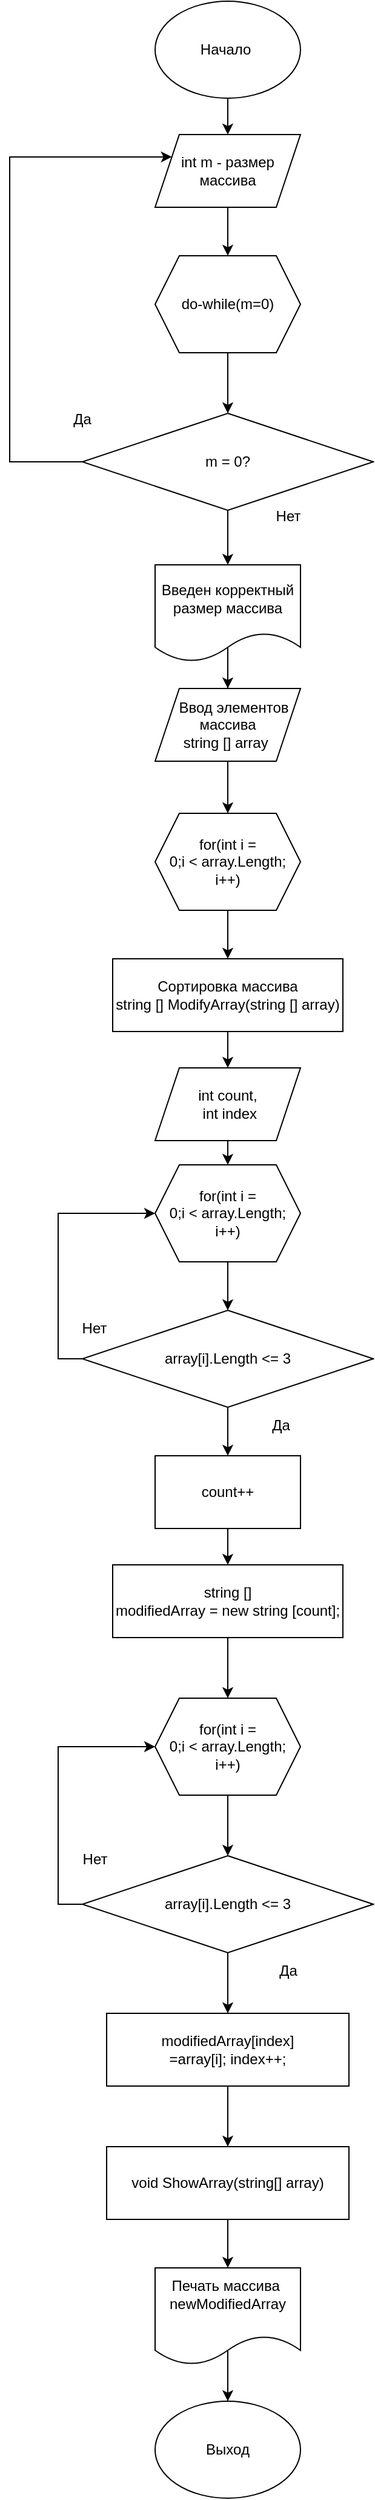 <mxfile version="21.5.2" type="device">
  <diagram id="EQ0TPSSXY2gjKa3N4Y1T" name="Страница 1">
    <mxGraphModel dx="1434" dy="2966" grid="1" gridSize="10" guides="1" tooltips="1" connect="1" arrows="1" fold="1" page="1" pageScale="1" pageWidth="827" pageHeight="1169" math="0" shadow="0">
      <root>
        <mxCell id="0" />
        <mxCell id="1" parent="0" />
        <mxCell id="clcD1z0pNUqVsg-q1duk-6" style="edgeStyle=orthogonalEdgeStyle;rounded=0;orthogonalLoop=1;jettySize=auto;html=1;exitX=0.5;exitY=1;exitDx=0;exitDy=0;entryX=0.5;entryY=0;entryDx=0;entryDy=0;" parent="1" source="clcD1z0pNUqVsg-q1duk-2" target="clcD1z0pNUqVsg-q1duk-3" edge="1">
          <mxGeometry relative="1" as="geometry" />
        </mxCell>
        <mxCell id="clcD1z0pNUqVsg-q1duk-2" value="Начало&amp;nbsp;" style="ellipse;whiteSpace=wrap;html=1;" parent="1" vertex="1">
          <mxGeometry x="340" y="-2320" width="120" height="80" as="geometry" />
        </mxCell>
        <mxCell id="clcD1z0pNUqVsg-q1duk-7" style="edgeStyle=orthogonalEdgeStyle;rounded=0;orthogonalLoop=1;jettySize=auto;html=1;exitX=0.5;exitY=1;exitDx=0;exitDy=0;" parent="1" source="clcD1z0pNUqVsg-q1duk-3" edge="1">
          <mxGeometry relative="1" as="geometry">
            <mxPoint x="400" y="-2110" as="targetPoint" />
          </mxGeometry>
        </mxCell>
        <mxCell id="clcD1z0pNUqVsg-q1duk-3" value="int m - размер массива" style="shape=parallelogram;perimeter=parallelogramPerimeter;whiteSpace=wrap;html=1;fixedSize=1;" parent="1" vertex="1">
          <mxGeometry x="340" y="-2210" width="120" height="60" as="geometry" />
        </mxCell>
        <mxCell id="clcD1z0pNUqVsg-q1duk-5" style="edgeStyle=orthogonalEdgeStyle;rounded=0;orthogonalLoop=1;jettySize=auto;html=1;entryX=0;entryY=0.25;entryDx=0;entryDy=0;exitX=0;exitY=0.5;exitDx=0;exitDy=0;" parent="1" source="clcD1z0pNUqVsg-q1duk-4" target="clcD1z0pNUqVsg-q1duk-3" edge="1">
          <mxGeometry relative="1" as="geometry">
            <Array as="points">
              <mxPoint x="220" y="-1940" />
              <mxPoint x="220" y="-2191" />
            </Array>
          </mxGeometry>
        </mxCell>
        <mxCell id="clcD1z0pNUqVsg-q1duk-12" style="edgeStyle=orthogonalEdgeStyle;rounded=0;orthogonalLoop=1;jettySize=auto;html=1;entryX=0.5;entryY=0;entryDx=0;entryDy=0;" parent="1" source="clcD1z0pNUqVsg-q1duk-4" target="PJJgVW1EZuHicYQxKKJb-5" edge="1">
          <mxGeometry relative="1" as="geometry">
            <mxPoint x="400" y="-1790" as="targetPoint" />
          </mxGeometry>
        </mxCell>
        <mxCell id="clcD1z0pNUqVsg-q1duk-4" value="m = 0?" style="rhombus;whiteSpace=wrap;html=1;" parent="1" vertex="1">
          <mxGeometry x="280" y="-1980" width="240" height="80" as="geometry" />
        </mxCell>
        <mxCell id="clcD1z0pNUqVsg-q1duk-8" value="Да" style="text;html=1;strokeColor=none;fillColor=none;align=center;verticalAlign=middle;whiteSpace=wrap;rounded=0;" parent="1" vertex="1">
          <mxGeometry x="250" y="-1990" width="60" height="30" as="geometry" />
        </mxCell>
        <mxCell id="clcD1z0pNUqVsg-q1duk-9" value="Нет" style="text;html=1;strokeColor=none;fillColor=none;align=center;verticalAlign=middle;whiteSpace=wrap;rounded=0;" parent="1" vertex="1">
          <mxGeometry x="420" y="-1910" width="60" height="30" as="geometry" />
        </mxCell>
        <mxCell id="clcD1z0pNUqVsg-q1duk-14" style="edgeStyle=orthogonalEdgeStyle;rounded=0;orthogonalLoop=1;jettySize=auto;html=1;exitX=0.5;exitY=1;exitDx=0;exitDy=0;entryX=0.5;entryY=0;entryDx=0;entryDy=0;" parent="1" target="clcD1z0pNUqVsg-q1duk-13" edge="1">
          <mxGeometry relative="1" as="geometry">
            <mxPoint x="400" y="-1730" as="sourcePoint" />
            <Array as="points">
              <mxPoint x="400" y="-1790" />
              <mxPoint x="400" y="-1790" />
            </Array>
          </mxGeometry>
        </mxCell>
        <mxCell id="clcD1z0pNUqVsg-q1duk-16" style="edgeStyle=orthogonalEdgeStyle;rounded=0;orthogonalLoop=1;jettySize=auto;html=1;exitX=0.5;exitY=1;exitDx=0;exitDy=0;entryX=0.5;entryY=0;entryDx=0;entryDy=0;" parent="1" source="clcD1z0pNUqVsg-q1duk-13" target="PJJgVW1EZuHicYQxKKJb-6" edge="1">
          <mxGeometry relative="1" as="geometry">
            <mxPoint x="400" y="-1540" as="targetPoint" />
          </mxGeometry>
        </mxCell>
        <mxCell id="clcD1z0pNUqVsg-q1duk-13" value="&amp;nbsp; &amp;nbsp;Ввод элементов&lt;br&gt;массива&lt;br&gt;string [] array&amp;nbsp;" style="shape=parallelogram;perimeter=parallelogramPerimeter;whiteSpace=wrap;html=1;fixedSize=1;" parent="1" vertex="1">
          <mxGeometry x="340" y="-1753" width="120" height="60" as="geometry" />
        </mxCell>
        <mxCell id="clcD1z0pNUqVsg-q1duk-18" style="edgeStyle=orthogonalEdgeStyle;rounded=0;orthogonalLoop=1;jettySize=auto;html=1;exitX=0.5;exitY=1;exitDx=0;exitDy=0;entryX=0.5;entryY=0;entryDx=0;entryDy=0;" parent="1" source="clcD1z0pNUqVsg-q1duk-15" target="PJJgVW1EZuHicYQxKKJb-8" edge="1">
          <mxGeometry relative="1" as="geometry">
            <mxPoint x="400" y="-1430" as="targetPoint" />
          </mxGeometry>
        </mxCell>
        <mxCell id="clcD1z0pNUqVsg-q1duk-15" value="Сортировка массива&lt;br&gt;string [] ModifyArray(string [] array)" style="rounded=0;whiteSpace=wrap;html=1;" parent="1" vertex="1">
          <mxGeometry x="305" y="-1530" width="190" height="60" as="geometry" />
        </mxCell>
        <mxCell id="clcD1z0pNUqVsg-q1duk-20" style="edgeStyle=orthogonalEdgeStyle;rounded=0;orthogonalLoop=1;jettySize=auto;html=1;exitX=0.5;exitY=1;exitDx=0;exitDy=0;entryX=0.5;entryY=0;entryDx=0;entryDy=0;" parent="1" source="clcD1z0pNUqVsg-q1duk-17" target="clcD1z0pNUqVsg-q1duk-19" edge="1">
          <mxGeometry relative="1" as="geometry" />
        </mxCell>
        <mxCell id="PJJgVW1EZuHicYQxKKJb-20" style="edgeStyle=orthogonalEdgeStyle;rounded=0;orthogonalLoop=1;jettySize=auto;html=1;entryX=0;entryY=0.5;entryDx=0;entryDy=0;" edge="1" parent="1" source="clcD1z0pNUqVsg-q1duk-17" target="PJJgVW1EZuHicYQxKKJb-11">
          <mxGeometry relative="1" as="geometry">
            <Array as="points">
              <mxPoint x="260" y="-1200" />
              <mxPoint x="260" y="-1320" />
            </Array>
          </mxGeometry>
        </mxCell>
        <mxCell id="clcD1z0pNUqVsg-q1duk-17" value="array[i].Length &amp;lt;= 3" style="rhombus;whiteSpace=wrap;html=1;" parent="1" vertex="1">
          <mxGeometry x="280" y="-1240" width="240" height="80" as="geometry" />
        </mxCell>
        <mxCell id="clcD1z0pNUqVsg-q1duk-23" style="edgeStyle=orthogonalEdgeStyle;rounded=0;orthogonalLoop=1;jettySize=auto;html=1;exitX=0.5;exitY=1;exitDx=0;exitDy=0;entryX=0.5;entryY=0;entryDx=0;entryDy=0;" parent="1" source="clcD1z0pNUqVsg-q1duk-19" target="clcD1z0pNUqVsg-q1duk-22" edge="1">
          <mxGeometry relative="1" as="geometry" />
        </mxCell>
        <mxCell id="clcD1z0pNUqVsg-q1duk-19" value="count++" style="rounded=0;whiteSpace=wrap;html=1;" parent="1" vertex="1">
          <mxGeometry x="340" y="-1120" width="120" height="60" as="geometry" />
        </mxCell>
        <mxCell id="clcD1z0pNUqVsg-q1duk-21" value="Да" style="text;html=1;strokeColor=none;fillColor=none;align=center;verticalAlign=middle;whiteSpace=wrap;rounded=0;" parent="1" vertex="1">
          <mxGeometry x="414" y="-1160" width="60" height="30" as="geometry" />
        </mxCell>
        <mxCell id="PJJgVW1EZuHicYQxKKJb-23" style="edgeStyle=orthogonalEdgeStyle;rounded=0;orthogonalLoop=1;jettySize=auto;html=1;exitX=0.5;exitY=1;exitDx=0;exitDy=0;" edge="1" parent="1" source="clcD1z0pNUqVsg-q1duk-22" target="PJJgVW1EZuHicYQxKKJb-22">
          <mxGeometry relative="1" as="geometry" />
        </mxCell>
        <mxCell id="clcD1z0pNUqVsg-q1duk-22" value="&lt;p class=&quot;MsoNormal&quot;&gt;string []&lt;br/&gt;modifiedArray = new string [count];&lt;/p&gt;" style="rounded=0;whiteSpace=wrap;html=1;" parent="1" vertex="1">
          <mxGeometry x="305" y="-1030" width="190" height="60" as="geometry" />
        </mxCell>
        <mxCell id="PJJgVW1EZuHicYQxKKJb-33" style="edgeStyle=orthogonalEdgeStyle;rounded=0;orthogonalLoop=1;jettySize=auto;html=1;exitX=0.5;exitY=1;exitDx=0;exitDy=0;" edge="1" parent="1" source="clcD1z0pNUqVsg-q1duk-28">
          <mxGeometry relative="1" as="geometry">
            <mxPoint x="400" y="-550" as="targetPoint" />
          </mxGeometry>
        </mxCell>
        <mxCell id="clcD1z0pNUqVsg-q1duk-28" value="&lt;p class=&quot;MsoNormal&quot;&gt;modifiedArray[index]&lt;br&gt;=array[i];&amp;nbsp;&lt;span style=&quot;background-color: initial;&quot;&gt;index++;&lt;/span&gt;&lt;/p&gt;&lt;p class=&quot;MsoNormal&quot;&gt;&lt;/p&gt;" style="rounded=0;whiteSpace=wrap;html=1;" parent="1" vertex="1">
          <mxGeometry x="300" y="-660" width="200" height="60" as="geometry" />
        </mxCell>
        <mxCell id="PJJgVW1EZuHicYQxKKJb-4" style="edgeStyle=orthogonalEdgeStyle;rounded=0;orthogonalLoop=1;jettySize=auto;html=1;" edge="1" parent="1" source="PJJgVW1EZuHicYQxKKJb-3" target="clcD1z0pNUqVsg-q1duk-4">
          <mxGeometry relative="1" as="geometry" />
        </mxCell>
        <mxCell id="PJJgVW1EZuHicYQxKKJb-3" value="do-while(m=0)" style="shape=hexagon;perimeter=hexagonPerimeter2;whiteSpace=wrap;html=1;fixedSize=1;" vertex="1" parent="1">
          <mxGeometry x="340" y="-2110" width="120" height="80" as="geometry" />
        </mxCell>
        <mxCell id="PJJgVW1EZuHicYQxKKJb-5" value="Введен корректный размер массива" style="shape=document;whiteSpace=wrap;html=1;boundedLbl=1;" vertex="1" parent="1">
          <mxGeometry x="340" y="-1855" width="120" height="80" as="geometry" />
        </mxCell>
        <mxCell id="PJJgVW1EZuHicYQxKKJb-7" style="edgeStyle=orthogonalEdgeStyle;rounded=0;orthogonalLoop=1;jettySize=auto;html=1;entryX=0.5;entryY=0;entryDx=0;entryDy=0;" edge="1" parent="1" source="PJJgVW1EZuHicYQxKKJb-6" target="clcD1z0pNUqVsg-q1duk-15">
          <mxGeometry relative="1" as="geometry" />
        </mxCell>
        <mxCell id="PJJgVW1EZuHicYQxKKJb-6" value="&lt;p class=&quot;MsoNormal&quot;&gt;for(int i =&lt;br/&gt;0;i &amp;lt; array.Length; i++)&lt;/p&gt;" style="shape=hexagon;perimeter=hexagonPerimeter2;whiteSpace=wrap;html=1;fixedSize=1;" vertex="1" parent="1">
          <mxGeometry x="340" y="-1650" width="120" height="80" as="geometry" />
        </mxCell>
        <mxCell id="PJJgVW1EZuHicYQxKKJb-13" style="edgeStyle=orthogonalEdgeStyle;rounded=0;orthogonalLoop=1;jettySize=auto;html=1;exitX=0.5;exitY=1;exitDx=0;exitDy=0;entryX=0.5;entryY=0;entryDx=0;entryDy=0;" edge="1" parent="1" source="PJJgVW1EZuHicYQxKKJb-8" target="PJJgVW1EZuHicYQxKKJb-11">
          <mxGeometry relative="1" as="geometry" />
        </mxCell>
        <mxCell id="PJJgVW1EZuHicYQxKKJb-8" value="int count,&lt;br&gt;&amp;nbsp;int index" style="shape=parallelogram;perimeter=parallelogramPerimeter;whiteSpace=wrap;html=1;fixedSize=1;" vertex="1" parent="1">
          <mxGeometry x="340" y="-1440" width="120" height="60" as="geometry" />
        </mxCell>
        <mxCell id="PJJgVW1EZuHicYQxKKJb-18" style="edgeStyle=orthogonalEdgeStyle;rounded=0;orthogonalLoop=1;jettySize=auto;html=1;exitX=0.5;exitY=1;exitDx=0;exitDy=0;entryX=0.5;entryY=0;entryDx=0;entryDy=0;" edge="1" parent="1" source="PJJgVW1EZuHicYQxKKJb-11" target="clcD1z0pNUqVsg-q1duk-17">
          <mxGeometry relative="1" as="geometry" />
        </mxCell>
        <mxCell id="PJJgVW1EZuHicYQxKKJb-11" value="&lt;p class=&quot;MsoNormal&quot;&gt;for(int i =&lt;br/&gt;0;i &amp;lt; array.Length; i++)&lt;/p&gt;" style="shape=hexagon;perimeter=hexagonPerimeter2;whiteSpace=wrap;html=1;fixedSize=1;" vertex="1" parent="1">
          <mxGeometry x="340" y="-1360" width="120" height="80" as="geometry" />
        </mxCell>
        <mxCell id="PJJgVW1EZuHicYQxKKJb-21" value="Нет" style="text;html=1;strokeColor=none;fillColor=none;align=center;verticalAlign=middle;whiteSpace=wrap;rounded=0;" vertex="1" parent="1">
          <mxGeometry x="260" y="-1240" width="60" height="30" as="geometry" />
        </mxCell>
        <mxCell id="PJJgVW1EZuHicYQxKKJb-25" style="edgeStyle=orthogonalEdgeStyle;rounded=0;orthogonalLoop=1;jettySize=auto;html=1;exitX=0.5;exitY=1;exitDx=0;exitDy=0;entryX=0.5;entryY=0;entryDx=0;entryDy=0;" edge="1" parent="1" source="PJJgVW1EZuHicYQxKKJb-22" target="PJJgVW1EZuHicYQxKKJb-24">
          <mxGeometry relative="1" as="geometry" />
        </mxCell>
        <mxCell id="PJJgVW1EZuHicYQxKKJb-22" value="&lt;p class=&quot;MsoNormal&quot;&gt;for(int i =&lt;br/&gt;0;i &amp;lt; array.Length; i++)&lt;/p&gt;" style="shape=hexagon;perimeter=hexagonPerimeter2;whiteSpace=wrap;html=1;fixedSize=1;" vertex="1" parent="1">
          <mxGeometry x="340" y="-920" width="120" height="80" as="geometry" />
        </mxCell>
        <mxCell id="PJJgVW1EZuHicYQxKKJb-26" style="edgeStyle=orthogonalEdgeStyle;rounded=0;orthogonalLoop=1;jettySize=auto;html=1;exitX=0.5;exitY=1;exitDx=0;exitDy=0;entryX=0.5;entryY=0;entryDx=0;entryDy=0;" edge="1" parent="1" source="PJJgVW1EZuHicYQxKKJb-24" target="clcD1z0pNUqVsg-q1duk-28">
          <mxGeometry relative="1" as="geometry" />
        </mxCell>
        <mxCell id="PJJgVW1EZuHicYQxKKJb-27" style="edgeStyle=orthogonalEdgeStyle;rounded=0;orthogonalLoop=1;jettySize=auto;html=1;entryX=0;entryY=0.5;entryDx=0;entryDy=0;" edge="1" parent="1" source="PJJgVW1EZuHicYQxKKJb-24" target="PJJgVW1EZuHicYQxKKJb-22">
          <mxGeometry relative="1" as="geometry">
            <Array as="points">
              <mxPoint x="260" y="-750" />
              <mxPoint x="260" y="-880" />
            </Array>
          </mxGeometry>
        </mxCell>
        <mxCell id="PJJgVW1EZuHicYQxKKJb-24" value="array[i].Length &amp;lt;= 3" style="rhombus;whiteSpace=wrap;html=1;" vertex="1" parent="1">
          <mxGeometry x="280" y="-790" width="240" height="80" as="geometry" />
        </mxCell>
        <mxCell id="PJJgVW1EZuHicYQxKKJb-28" value="Да" style="text;html=1;strokeColor=none;fillColor=none;align=center;verticalAlign=middle;whiteSpace=wrap;rounded=0;" vertex="1" parent="1">
          <mxGeometry x="420" y="-710" width="60" height="30" as="geometry" />
        </mxCell>
        <mxCell id="PJJgVW1EZuHicYQxKKJb-29" value="Нет" style="text;html=1;align=center;verticalAlign=middle;resizable=0;points=[];autosize=1;strokeColor=none;fillColor=none;" vertex="1" parent="1">
          <mxGeometry x="270" y="-802" width="40" height="30" as="geometry" />
        </mxCell>
        <mxCell id="PJJgVW1EZuHicYQxKKJb-39" style="edgeStyle=orthogonalEdgeStyle;rounded=0;orthogonalLoop=1;jettySize=auto;html=1;entryX=0.5;entryY=0;entryDx=0;entryDy=0;" edge="1" parent="1" source="PJJgVW1EZuHicYQxKKJb-30" target="PJJgVW1EZuHicYQxKKJb-36">
          <mxGeometry relative="1" as="geometry" />
        </mxCell>
        <mxCell id="PJJgVW1EZuHicYQxKKJb-30" value="&lt;p class=&quot;MsoNormal&quot;&gt;void ShowArray(string[] array)&lt;br&gt;&lt;/p&gt;&lt;p class=&quot;MsoNormal&quot;&gt;&lt;/p&gt;" style="rounded=0;whiteSpace=wrap;html=1;" vertex="1" parent="1">
          <mxGeometry x="300" y="-550" width="200" height="60" as="geometry" />
        </mxCell>
        <mxCell id="PJJgVW1EZuHicYQxKKJb-42" style="edgeStyle=orthogonalEdgeStyle;rounded=0;orthogonalLoop=1;jettySize=auto;html=1;entryX=0.5;entryY=0;entryDx=0;entryDy=0;exitX=0.5;exitY=0.75;exitDx=0;exitDy=0;exitPerimeter=0;" edge="1" parent="1" source="PJJgVW1EZuHicYQxKKJb-36" target="PJJgVW1EZuHicYQxKKJb-40">
          <mxGeometry relative="1" as="geometry">
            <Array as="points" />
          </mxGeometry>
        </mxCell>
        <mxCell id="PJJgVW1EZuHicYQxKKJb-36" value="Печать массива&amp;nbsp;&lt;br&gt;newModifiedArray&lt;p class=&quot;MsoNormal&quot;&gt;&lt;span lang=&quot;EN-US&quot;&gt;&lt;/span&gt;&lt;/p&gt;" style="shape=document;whiteSpace=wrap;html=1;boundedLbl=1;" vertex="1" parent="1">
          <mxGeometry x="340" y="-450" width="120" height="80" as="geometry" />
        </mxCell>
        <mxCell id="PJJgVW1EZuHicYQxKKJb-40" value="Выход" style="ellipse;whiteSpace=wrap;html=1;" vertex="1" parent="1">
          <mxGeometry x="340" y="-340" width="120" height="80" as="geometry" />
        </mxCell>
      </root>
    </mxGraphModel>
  </diagram>
</mxfile>
